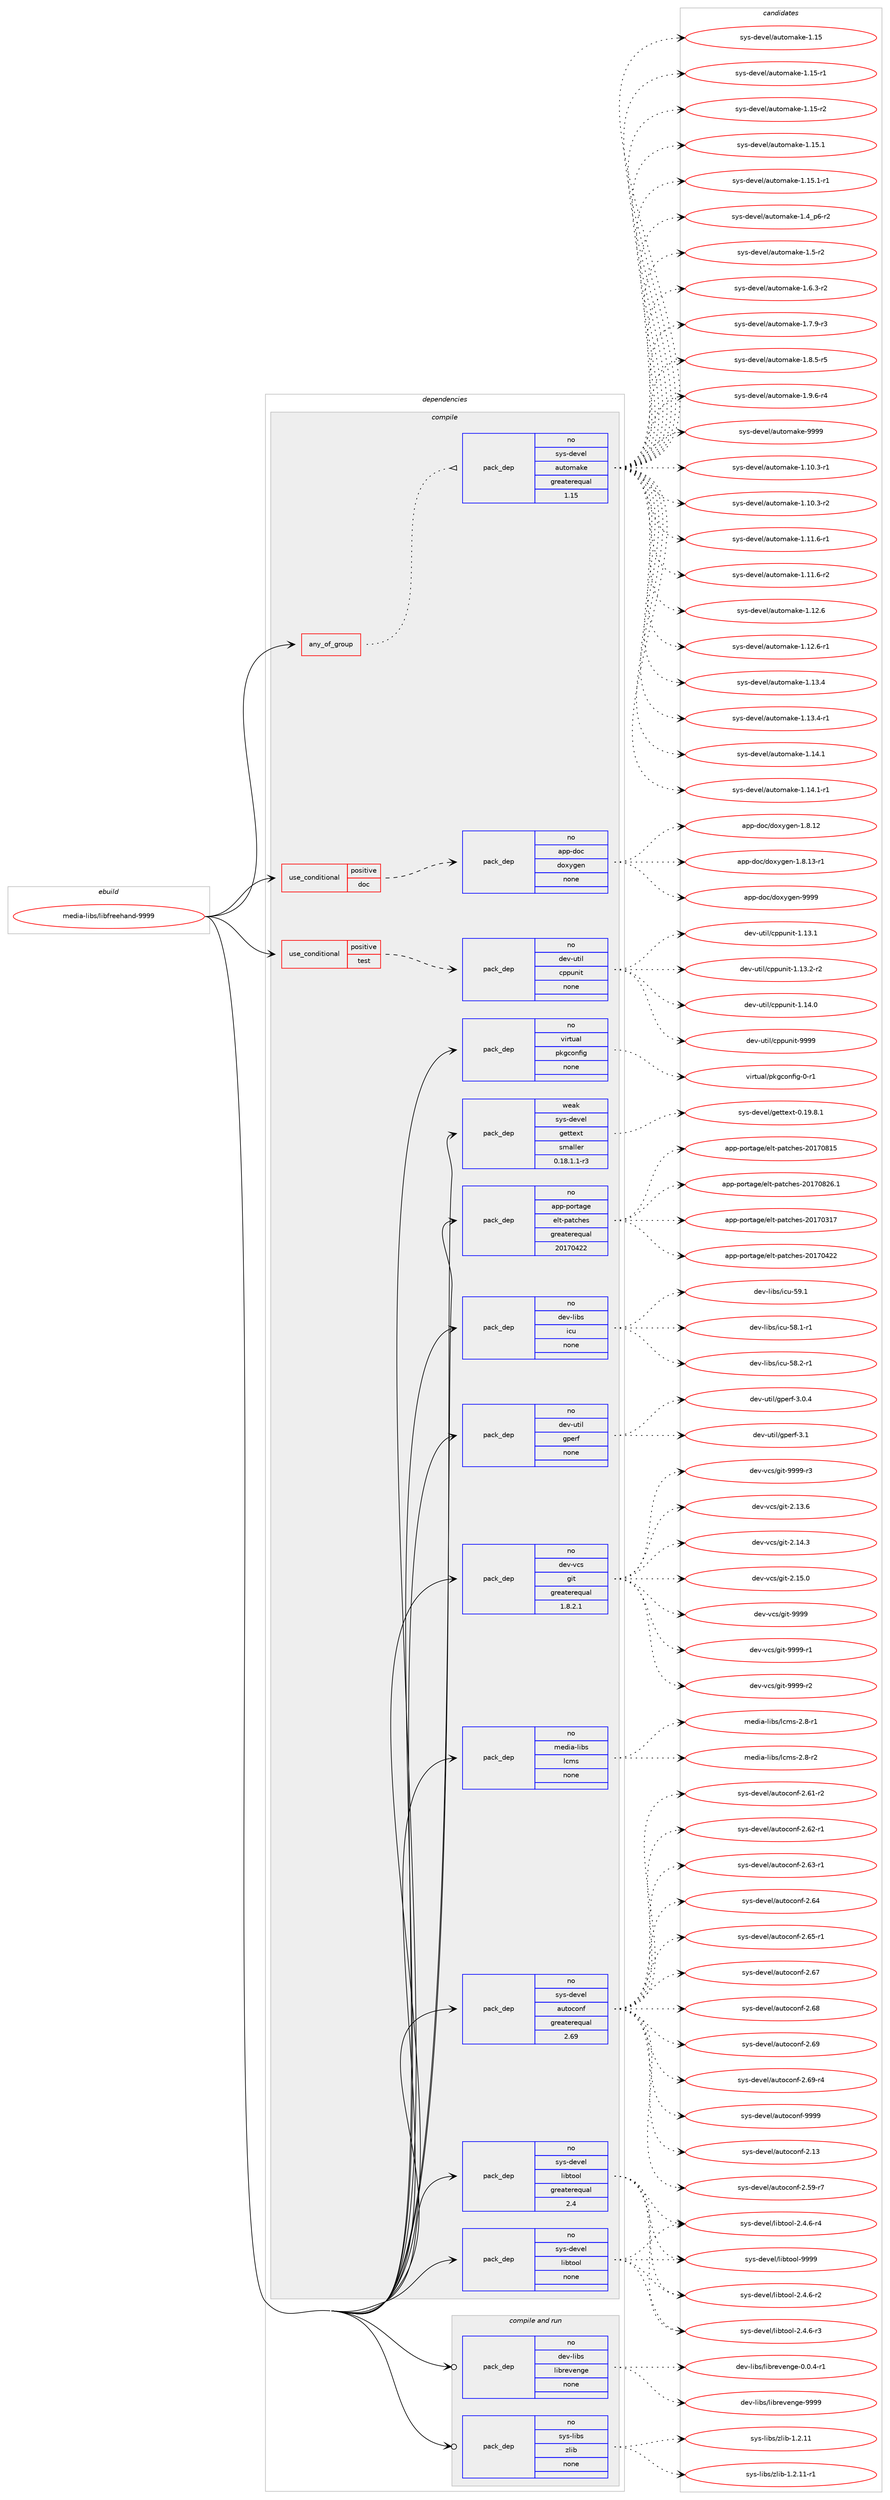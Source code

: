 digraph prolog {

# *************
# Graph options
# *************

newrank=true;
concentrate=true;
compound=true;
graph [rankdir=LR,fontname=Helvetica,fontsize=10,ranksep=1.5];#, ranksep=2.5, nodesep=0.2];
edge  [arrowhead=vee];
node  [fontname=Helvetica,fontsize=10];

# **********
# The ebuild
# **********

subgraph cluster_leftcol {
color=gray;
rank=same;
label=<<i>ebuild</i>>;
id [label="media-libs/libfreehand-9999", color=red, width=4, href="../media-libs/libfreehand-9999.svg"];
}

# ****************
# The dependencies
# ****************

subgraph cluster_midcol {
color=gray;
label=<<i>dependencies</i>>;
subgraph cluster_compile {
fillcolor="#eeeeee";
style=filled;
label=<<i>compile</i>>;
subgraph any5506 {
dependency363563 [label=<<TABLE BORDER="0" CELLBORDER="1" CELLSPACING="0" CELLPADDING="4"><TR><TD CELLPADDING="10">any_of_group</TD></TR></TABLE>>, shape=none, color=red];subgraph pack268259 {
dependency363564 [label=<<TABLE BORDER="0" CELLBORDER="1" CELLSPACING="0" CELLPADDING="4" WIDTH="220"><TR><TD ROWSPAN="6" CELLPADDING="30">pack_dep</TD></TR><TR><TD WIDTH="110">no</TD></TR><TR><TD>sys-devel</TD></TR><TR><TD>automake</TD></TR><TR><TD>greaterequal</TD></TR><TR><TD>1.15</TD></TR></TABLE>>, shape=none, color=blue];
}
dependency363563:e -> dependency363564:w [weight=20,style="dotted",arrowhead="oinv"];
}
id:e -> dependency363563:w [weight=20,style="solid",arrowhead="vee"];
subgraph cond89660 {
dependency363565 [label=<<TABLE BORDER="0" CELLBORDER="1" CELLSPACING="0" CELLPADDING="4"><TR><TD ROWSPAN="3" CELLPADDING="10">use_conditional</TD></TR><TR><TD>positive</TD></TR><TR><TD>doc</TD></TR></TABLE>>, shape=none, color=red];
subgraph pack268260 {
dependency363566 [label=<<TABLE BORDER="0" CELLBORDER="1" CELLSPACING="0" CELLPADDING="4" WIDTH="220"><TR><TD ROWSPAN="6" CELLPADDING="30">pack_dep</TD></TR><TR><TD WIDTH="110">no</TD></TR><TR><TD>app-doc</TD></TR><TR><TD>doxygen</TD></TR><TR><TD>none</TD></TR><TR><TD></TD></TR></TABLE>>, shape=none, color=blue];
}
dependency363565:e -> dependency363566:w [weight=20,style="dashed",arrowhead="vee"];
}
id:e -> dependency363565:w [weight=20,style="solid",arrowhead="vee"];
subgraph cond89661 {
dependency363567 [label=<<TABLE BORDER="0" CELLBORDER="1" CELLSPACING="0" CELLPADDING="4"><TR><TD ROWSPAN="3" CELLPADDING="10">use_conditional</TD></TR><TR><TD>positive</TD></TR><TR><TD>test</TD></TR></TABLE>>, shape=none, color=red];
subgraph pack268261 {
dependency363568 [label=<<TABLE BORDER="0" CELLBORDER="1" CELLSPACING="0" CELLPADDING="4" WIDTH="220"><TR><TD ROWSPAN="6" CELLPADDING="30">pack_dep</TD></TR><TR><TD WIDTH="110">no</TD></TR><TR><TD>dev-util</TD></TR><TR><TD>cppunit</TD></TR><TR><TD>none</TD></TR><TR><TD></TD></TR></TABLE>>, shape=none, color=blue];
}
dependency363567:e -> dependency363568:w [weight=20,style="dashed",arrowhead="vee"];
}
id:e -> dependency363567:w [weight=20,style="solid",arrowhead="vee"];
subgraph pack268262 {
dependency363569 [label=<<TABLE BORDER="0" CELLBORDER="1" CELLSPACING="0" CELLPADDING="4" WIDTH="220"><TR><TD ROWSPAN="6" CELLPADDING="30">pack_dep</TD></TR><TR><TD WIDTH="110">no</TD></TR><TR><TD>app-portage</TD></TR><TR><TD>elt-patches</TD></TR><TR><TD>greaterequal</TD></TR><TR><TD>20170422</TD></TR></TABLE>>, shape=none, color=blue];
}
id:e -> dependency363569:w [weight=20,style="solid",arrowhead="vee"];
subgraph pack268263 {
dependency363570 [label=<<TABLE BORDER="0" CELLBORDER="1" CELLSPACING="0" CELLPADDING="4" WIDTH="220"><TR><TD ROWSPAN="6" CELLPADDING="30">pack_dep</TD></TR><TR><TD WIDTH="110">no</TD></TR><TR><TD>dev-libs</TD></TR><TR><TD>icu</TD></TR><TR><TD>none</TD></TR><TR><TD></TD></TR></TABLE>>, shape=none, color=blue];
}
id:e -> dependency363570:w [weight=20,style="solid",arrowhead="vee"];
subgraph pack268264 {
dependency363571 [label=<<TABLE BORDER="0" CELLBORDER="1" CELLSPACING="0" CELLPADDING="4" WIDTH="220"><TR><TD ROWSPAN="6" CELLPADDING="30">pack_dep</TD></TR><TR><TD WIDTH="110">no</TD></TR><TR><TD>dev-util</TD></TR><TR><TD>gperf</TD></TR><TR><TD>none</TD></TR><TR><TD></TD></TR></TABLE>>, shape=none, color=blue];
}
id:e -> dependency363571:w [weight=20,style="solid",arrowhead="vee"];
subgraph pack268265 {
dependency363572 [label=<<TABLE BORDER="0" CELLBORDER="1" CELLSPACING="0" CELLPADDING="4" WIDTH="220"><TR><TD ROWSPAN="6" CELLPADDING="30">pack_dep</TD></TR><TR><TD WIDTH="110">no</TD></TR><TR><TD>dev-vcs</TD></TR><TR><TD>git</TD></TR><TR><TD>greaterequal</TD></TR><TR><TD>1.8.2.1</TD></TR></TABLE>>, shape=none, color=blue];
}
id:e -> dependency363572:w [weight=20,style="solid",arrowhead="vee"];
subgraph pack268266 {
dependency363573 [label=<<TABLE BORDER="0" CELLBORDER="1" CELLSPACING="0" CELLPADDING="4" WIDTH="220"><TR><TD ROWSPAN="6" CELLPADDING="30">pack_dep</TD></TR><TR><TD WIDTH="110">no</TD></TR><TR><TD>media-libs</TD></TR><TR><TD>lcms</TD></TR><TR><TD>none</TD></TR><TR><TD></TD></TR></TABLE>>, shape=none, color=blue];
}
id:e -> dependency363573:w [weight=20,style="solid",arrowhead="vee"];
subgraph pack268267 {
dependency363574 [label=<<TABLE BORDER="0" CELLBORDER="1" CELLSPACING="0" CELLPADDING="4" WIDTH="220"><TR><TD ROWSPAN="6" CELLPADDING="30">pack_dep</TD></TR><TR><TD WIDTH="110">no</TD></TR><TR><TD>sys-devel</TD></TR><TR><TD>autoconf</TD></TR><TR><TD>greaterequal</TD></TR><TR><TD>2.69</TD></TR></TABLE>>, shape=none, color=blue];
}
id:e -> dependency363574:w [weight=20,style="solid",arrowhead="vee"];
subgraph pack268268 {
dependency363575 [label=<<TABLE BORDER="0" CELLBORDER="1" CELLSPACING="0" CELLPADDING="4" WIDTH="220"><TR><TD ROWSPAN="6" CELLPADDING="30">pack_dep</TD></TR><TR><TD WIDTH="110">no</TD></TR><TR><TD>sys-devel</TD></TR><TR><TD>libtool</TD></TR><TR><TD>greaterequal</TD></TR><TR><TD>2.4</TD></TR></TABLE>>, shape=none, color=blue];
}
id:e -> dependency363575:w [weight=20,style="solid",arrowhead="vee"];
subgraph pack268269 {
dependency363576 [label=<<TABLE BORDER="0" CELLBORDER="1" CELLSPACING="0" CELLPADDING="4" WIDTH="220"><TR><TD ROWSPAN="6" CELLPADDING="30">pack_dep</TD></TR><TR><TD WIDTH="110">no</TD></TR><TR><TD>sys-devel</TD></TR><TR><TD>libtool</TD></TR><TR><TD>none</TD></TR><TR><TD></TD></TR></TABLE>>, shape=none, color=blue];
}
id:e -> dependency363576:w [weight=20,style="solid",arrowhead="vee"];
subgraph pack268270 {
dependency363577 [label=<<TABLE BORDER="0" CELLBORDER="1" CELLSPACING="0" CELLPADDING="4" WIDTH="220"><TR><TD ROWSPAN="6" CELLPADDING="30">pack_dep</TD></TR><TR><TD WIDTH="110">no</TD></TR><TR><TD>virtual</TD></TR><TR><TD>pkgconfig</TD></TR><TR><TD>none</TD></TR><TR><TD></TD></TR></TABLE>>, shape=none, color=blue];
}
id:e -> dependency363577:w [weight=20,style="solid",arrowhead="vee"];
subgraph pack268271 {
dependency363578 [label=<<TABLE BORDER="0" CELLBORDER="1" CELLSPACING="0" CELLPADDING="4" WIDTH="220"><TR><TD ROWSPAN="6" CELLPADDING="30">pack_dep</TD></TR><TR><TD WIDTH="110">weak</TD></TR><TR><TD>sys-devel</TD></TR><TR><TD>gettext</TD></TR><TR><TD>smaller</TD></TR><TR><TD>0.18.1.1-r3</TD></TR></TABLE>>, shape=none, color=blue];
}
id:e -> dependency363578:w [weight=20,style="solid",arrowhead="vee"];
}
subgraph cluster_compileandrun {
fillcolor="#eeeeee";
style=filled;
label=<<i>compile and run</i>>;
subgraph pack268272 {
dependency363579 [label=<<TABLE BORDER="0" CELLBORDER="1" CELLSPACING="0" CELLPADDING="4" WIDTH="220"><TR><TD ROWSPAN="6" CELLPADDING="30">pack_dep</TD></TR><TR><TD WIDTH="110">no</TD></TR><TR><TD>dev-libs</TD></TR><TR><TD>librevenge</TD></TR><TR><TD>none</TD></TR><TR><TD></TD></TR></TABLE>>, shape=none, color=blue];
}
id:e -> dependency363579:w [weight=20,style="solid",arrowhead="odotvee"];
subgraph pack268273 {
dependency363580 [label=<<TABLE BORDER="0" CELLBORDER="1" CELLSPACING="0" CELLPADDING="4" WIDTH="220"><TR><TD ROWSPAN="6" CELLPADDING="30">pack_dep</TD></TR><TR><TD WIDTH="110">no</TD></TR><TR><TD>sys-libs</TD></TR><TR><TD>zlib</TD></TR><TR><TD>none</TD></TR><TR><TD></TD></TR></TABLE>>, shape=none, color=blue];
}
id:e -> dependency363580:w [weight=20,style="solid",arrowhead="odotvee"];
}
subgraph cluster_run {
fillcolor="#eeeeee";
style=filled;
label=<<i>run</i>>;
}
}

# **************
# The candidates
# **************

subgraph cluster_choices {
rank=same;
color=gray;
label=<<i>candidates</i>>;

subgraph choice268259 {
color=black;
nodesep=1;
choice11512111545100101118101108479711711611110997107101454946494846514511449 [label="sys-devel/automake-1.10.3-r1", color=red, width=4,href="../sys-devel/automake-1.10.3-r1.svg"];
choice11512111545100101118101108479711711611110997107101454946494846514511450 [label="sys-devel/automake-1.10.3-r2", color=red, width=4,href="../sys-devel/automake-1.10.3-r2.svg"];
choice11512111545100101118101108479711711611110997107101454946494946544511449 [label="sys-devel/automake-1.11.6-r1", color=red, width=4,href="../sys-devel/automake-1.11.6-r1.svg"];
choice11512111545100101118101108479711711611110997107101454946494946544511450 [label="sys-devel/automake-1.11.6-r2", color=red, width=4,href="../sys-devel/automake-1.11.6-r2.svg"];
choice1151211154510010111810110847971171161111099710710145494649504654 [label="sys-devel/automake-1.12.6", color=red, width=4,href="../sys-devel/automake-1.12.6.svg"];
choice11512111545100101118101108479711711611110997107101454946495046544511449 [label="sys-devel/automake-1.12.6-r1", color=red, width=4,href="../sys-devel/automake-1.12.6-r1.svg"];
choice1151211154510010111810110847971171161111099710710145494649514652 [label="sys-devel/automake-1.13.4", color=red, width=4,href="../sys-devel/automake-1.13.4.svg"];
choice11512111545100101118101108479711711611110997107101454946495146524511449 [label="sys-devel/automake-1.13.4-r1", color=red, width=4,href="../sys-devel/automake-1.13.4-r1.svg"];
choice1151211154510010111810110847971171161111099710710145494649524649 [label="sys-devel/automake-1.14.1", color=red, width=4,href="../sys-devel/automake-1.14.1.svg"];
choice11512111545100101118101108479711711611110997107101454946495246494511449 [label="sys-devel/automake-1.14.1-r1", color=red, width=4,href="../sys-devel/automake-1.14.1-r1.svg"];
choice115121115451001011181011084797117116111109971071014549464953 [label="sys-devel/automake-1.15", color=red, width=4,href="../sys-devel/automake-1.15.svg"];
choice1151211154510010111810110847971171161111099710710145494649534511449 [label="sys-devel/automake-1.15-r1", color=red, width=4,href="../sys-devel/automake-1.15-r1.svg"];
choice1151211154510010111810110847971171161111099710710145494649534511450 [label="sys-devel/automake-1.15-r2", color=red, width=4,href="../sys-devel/automake-1.15-r2.svg"];
choice1151211154510010111810110847971171161111099710710145494649534649 [label="sys-devel/automake-1.15.1", color=red, width=4,href="../sys-devel/automake-1.15.1.svg"];
choice11512111545100101118101108479711711611110997107101454946495346494511449 [label="sys-devel/automake-1.15.1-r1", color=red, width=4,href="../sys-devel/automake-1.15.1-r1.svg"];
choice115121115451001011181011084797117116111109971071014549465295112544511450 [label="sys-devel/automake-1.4_p6-r2", color=red, width=4,href="../sys-devel/automake-1.4_p6-r2.svg"];
choice11512111545100101118101108479711711611110997107101454946534511450 [label="sys-devel/automake-1.5-r2", color=red, width=4,href="../sys-devel/automake-1.5-r2.svg"];
choice115121115451001011181011084797117116111109971071014549465446514511450 [label="sys-devel/automake-1.6.3-r2", color=red, width=4,href="../sys-devel/automake-1.6.3-r2.svg"];
choice115121115451001011181011084797117116111109971071014549465546574511451 [label="sys-devel/automake-1.7.9-r3", color=red, width=4,href="../sys-devel/automake-1.7.9-r3.svg"];
choice115121115451001011181011084797117116111109971071014549465646534511453 [label="sys-devel/automake-1.8.5-r5", color=red, width=4,href="../sys-devel/automake-1.8.5-r5.svg"];
choice115121115451001011181011084797117116111109971071014549465746544511452 [label="sys-devel/automake-1.9.6-r4", color=red, width=4,href="../sys-devel/automake-1.9.6-r4.svg"];
choice115121115451001011181011084797117116111109971071014557575757 [label="sys-devel/automake-9999", color=red, width=4,href="../sys-devel/automake-9999.svg"];
dependency363564:e -> choice11512111545100101118101108479711711611110997107101454946494846514511449:w [style=dotted,weight="100"];
dependency363564:e -> choice11512111545100101118101108479711711611110997107101454946494846514511450:w [style=dotted,weight="100"];
dependency363564:e -> choice11512111545100101118101108479711711611110997107101454946494946544511449:w [style=dotted,weight="100"];
dependency363564:e -> choice11512111545100101118101108479711711611110997107101454946494946544511450:w [style=dotted,weight="100"];
dependency363564:e -> choice1151211154510010111810110847971171161111099710710145494649504654:w [style=dotted,weight="100"];
dependency363564:e -> choice11512111545100101118101108479711711611110997107101454946495046544511449:w [style=dotted,weight="100"];
dependency363564:e -> choice1151211154510010111810110847971171161111099710710145494649514652:w [style=dotted,weight="100"];
dependency363564:e -> choice11512111545100101118101108479711711611110997107101454946495146524511449:w [style=dotted,weight="100"];
dependency363564:e -> choice1151211154510010111810110847971171161111099710710145494649524649:w [style=dotted,weight="100"];
dependency363564:e -> choice11512111545100101118101108479711711611110997107101454946495246494511449:w [style=dotted,weight="100"];
dependency363564:e -> choice115121115451001011181011084797117116111109971071014549464953:w [style=dotted,weight="100"];
dependency363564:e -> choice1151211154510010111810110847971171161111099710710145494649534511449:w [style=dotted,weight="100"];
dependency363564:e -> choice1151211154510010111810110847971171161111099710710145494649534511450:w [style=dotted,weight="100"];
dependency363564:e -> choice1151211154510010111810110847971171161111099710710145494649534649:w [style=dotted,weight="100"];
dependency363564:e -> choice11512111545100101118101108479711711611110997107101454946495346494511449:w [style=dotted,weight="100"];
dependency363564:e -> choice115121115451001011181011084797117116111109971071014549465295112544511450:w [style=dotted,weight="100"];
dependency363564:e -> choice11512111545100101118101108479711711611110997107101454946534511450:w [style=dotted,weight="100"];
dependency363564:e -> choice115121115451001011181011084797117116111109971071014549465446514511450:w [style=dotted,weight="100"];
dependency363564:e -> choice115121115451001011181011084797117116111109971071014549465546574511451:w [style=dotted,weight="100"];
dependency363564:e -> choice115121115451001011181011084797117116111109971071014549465646534511453:w [style=dotted,weight="100"];
dependency363564:e -> choice115121115451001011181011084797117116111109971071014549465746544511452:w [style=dotted,weight="100"];
dependency363564:e -> choice115121115451001011181011084797117116111109971071014557575757:w [style=dotted,weight="100"];
}
subgraph choice268260 {
color=black;
nodesep=1;
choice9711211245100111994710011112012110310111045494656464950 [label="app-doc/doxygen-1.8.12", color=red, width=4,href="../app-doc/doxygen-1.8.12.svg"];
choice97112112451001119947100111120121103101110454946564649514511449 [label="app-doc/doxygen-1.8.13-r1", color=red, width=4,href="../app-doc/doxygen-1.8.13-r1.svg"];
choice971121124510011199471001111201211031011104557575757 [label="app-doc/doxygen-9999", color=red, width=4,href="../app-doc/doxygen-9999.svg"];
dependency363566:e -> choice9711211245100111994710011112012110310111045494656464950:w [style=dotted,weight="100"];
dependency363566:e -> choice97112112451001119947100111120121103101110454946564649514511449:w [style=dotted,weight="100"];
dependency363566:e -> choice971121124510011199471001111201211031011104557575757:w [style=dotted,weight="100"];
}
subgraph choice268261 {
color=black;
nodesep=1;
choice10010111845117116105108479911211211711010511645494649514649 [label="dev-util/cppunit-1.13.1", color=red, width=4,href="../dev-util/cppunit-1.13.1.svg"];
choice100101118451171161051084799112112117110105116454946495146504511450 [label="dev-util/cppunit-1.13.2-r2", color=red, width=4,href="../dev-util/cppunit-1.13.2-r2.svg"];
choice10010111845117116105108479911211211711010511645494649524648 [label="dev-util/cppunit-1.14.0", color=red, width=4,href="../dev-util/cppunit-1.14.0.svg"];
choice1001011184511711610510847991121121171101051164557575757 [label="dev-util/cppunit-9999", color=red, width=4,href="../dev-util/cppunit-9999.svg"];
dependency363568:e -> choice10010111845117116105108479911211211711010511645494649514649:w [style=dotted,weight="100"];
dependency363568:e -> choice100101118451171161051084799112112117110105116454946495146504511450:w [style=dotted,weight="100"];
dependency363568:e -> choice10010111845117116105108479911211211711010511645494649524648:w [style=dotted,weight="100"];
dependency363568:e -> choice1001011184511711610510847991121121171101051164557575757:w [style=dotted,weight="100"];
}
subgraph choice268262 {
color=black;
nodesep=1;
choice97112112451121111141169710310147101108116451129711699104101115455048495548514955 [label="app-portage/elt-patches-20170317", color=red, width=4,href="../app-portage/elt-patches-20170317.svg"];
choice97112112451121111141169710310147101108116451129711699104101115455048495548525050 [label="app-portage/elt-patches-20170422", color=red, width=4,href="../app-portage/elt-patches-20170422.svg"];
choice97112112451121111141169710310147101108116451129711699104101115455048495548564953 [label="app-portage/elt-patches-20170815", color=red, width=4,href="../app-portage/elt-patches-20170815.svg"];
choice971121124511211111411697103101471011081164511297116991041011154550484955485650544649 [label="app-portage/elt-patches-20170826.1", color=red, width=4,href="../app-portage/elt-patches-20170826.1.svg"];
dependency363569:e -> choice97112112451121111141169710310147101108116451129711699104101115455048495548514955:w [style=dotted,weight="100"];
dependency363569:e -> choice97112112451121111141169710310147101108116451129711699104101115455048495548525050:w [style=dotted,weight="100"];
dependency363569:e -> choice97112112451121111141169710310147101108116451129711699104101115455048495548564953:w [style=dotted,weight="100"];
dependency363569:e -> choice971121124511211111411697103101471011081164511297116991041011154550484955485650544649:w [style=dotted,weight="100"];
}
subgraph choice268263 {
color=black;
nodesep=1;
choice1001011184510810598115471059911745535646494511449 [label="dev-libs/icu-58.1-r1", color=red, width=4,href="../dev-libs/icu-58.1-r1.svg"];
choice1001011184510810598115471059911745535646504511449 [label="dev-libs/icu-58.2-r1", color=red, width=4,href="../dev-libs/icu-58.2-r1.svg"];
choice100101118451081059811547105991174553574649 [label="dev-libs/icu-59.1", color=red, width=4,href="../dev-libs/icu-59.1.svg"];
dependency363570:e -> choice1001011184510810598115471059911745535646494511449:w [style=dotted,weight="100"];
dependency363570:e -> choice1001011184510810598115471059911745535646504511449:w [style=dotted,weight="100"];
dependency363570:e -> choice100101118451081059811547105991174553574649:w [style=dotted,weight="100"];
}
subgraph choice268264 {
color=black;
nodesep=1;
choice1001011184511711610510847103112101114102455146484652 [label="dev-util/gperf-3.0.4", color=red, width=4,href="../dev-util/gperf-3.0.4.svg"];
choice100101118451171161051084710311210111410245514649 [label="dev-util/gperf-3.1", color=red, width=4,href="../dev-util/gperf-3.1.svg"];
dependency363571:e -> choice1001011184511711610510847103112101114102455146484652:w [style=dotted,weight="100"];
dependency363571:e -> choice100101118451171161051084710311210111410245514649:w [style=dotted,weight="100"];
}
subgraph choice268265 {
color=black;
nodesep=1;
choice10010111845118991154710310511645504649514654 [label="dev-vcs/git-2.13.6", color=red, width=4,href="../dev-vcs/git-2.13.6.svg"];
choice10010111845118991154710310511645504649524651 [label="dev-vcs/git-2.14.3", color=red, width=4,href="../dev-vcs/git-2.14.3.svg"];
choice10010111845118991154710310511645504649534648 [label="dev-vcs/git-2.15.0", color=red, width=4,href="../dev-vcs/git-2.15.0.svg"];
choice1001011184511899115471031051164557575757 [label="dev-vcs/git-9999", color=red, width=4,href="../dev-vcs/git-9999.svg"];
choice10010111845118991154710310511645575757574511449 [label="dev-vcs/git-9999-r1", color=red, width=4,href="../dev-vcs/git-9999-r1.svg"];
choice10010111845118991154710310511645575757574511450 [label="dev-vcs/git-9999-r2", color=red, width=4,href="../dev-vcs/git-9999-r2.svg"];
choice10010111845118991154710310511645575757574511451 [label="dev-vcs/git-9999-r3", color=red, width=4,href="../dev-vcs/git-9999-r3.svg"];
dependency363572:e -> choice10010111845118991154710310511645504649514654:w [style=dotted,weight="100"];
dependency363572:e -> choice10010111845118991154710310511645504649524651:w [style=dotted,weight="100"];
dependency363572:e -> choice10010111845118991154710310511645504649534648:w [style=dotted,weight="100"];
dependency363572:e -> choice1001011184511899115471031051164557575757:w [style=dotted,weight="100"];
dependency363572:e -> choice10010111845118991154710310511645575757574511449:w [style=dotted,weight="100"];
dependency363572:e -> choice10010111845118991154710310511645575757574511450:w [style=dotted,weight="100"];
dependency363572:e -> choice10010111845118991154710310511645575757574511451:w [style=dotted,weight="100"];
}
subgraph choice268266 {
color=black;
nodesep=1;
choice1091011001059745108105981154710899109115455046564511449 [label="media-libs/lcms-2.8-r1", color=red, width=4,href="../media-libs/lcms-2.8-r1.svg"];
choice1091011001059745108105981154710899109115455046564511450 [label="media-libs/lcms-2.8-r2", color=red, width=4,href="../media-libs/lcms-2.8-r2.svg"];
dependency363573:e -> choice1091011001059745108105981154710899109115455046564511449:w [style=dotted,weight="100"];
dependency363573:e -> choice1091011001059745108105981154710899109115455046564511450:w [style=dotted,weight="100"];
}
subgraph choice268267 {
color=black;
nodesep=1;
choice115121115451001011181011084797117116111991111101024550464951 [label="sys-devel/autoconf-2.13", color=red, width=4,href="../sys-devel/autoconf-2.13.svg"];
choice1151211154510010111810110847971171161119911111010245504653574511455 [label="sys-devel/autoconf-2.59-r7", color=red, width=4,href="../sys-devel/autoconf-2.59-r7.svg"];
choice1151211154510010111810110847971171161119911111010245504654494511450 [label="sys-devel/autoconf-2.61-r2", color=red, width=4,href="../sys-devel/autoconf-2.61-r2.svg"];
choice1151211154510010111810110847971171161119911111010245504654504511449 [label="sys-devel/autoconf-2.62-r1", color=red, width=4,href="../sys-devel/autoconf-2.62-r1.svg"];
choice1151211154510010111810110847971171161119911111010245504654514511449 [label="sys-devel/autoconf-2.63-r1", color=red, width=4,href="../sys-devel/autoconf-2.63-r1.svg"];
choice115121115451001011181011084797117116111991111101024550465452 [label="sys-devel/autoconf-2.64", color=red, width=4,href="../sys-devel/autoconf-2.64.svg"];
choice1151211154510010111810110847971171161119911111010245504654534511449 [label="sys-devel/autoconf-2.65-r1", color=red, width=4,href="../sys-devel/autoconf-2.65-r1.svg"];
choice115121115451001011181011084797117116111991111101024550465455 [label="sys-devel/autoconf-2.67", color=red, width=4,href="../sys-devel/autoconf-2.67.svg"];
choice115121115451001011181011084797117116111991111101024550465456 [label="sys-devel/autoconf-2.68", color=red, width=4,href="../sys-devel/autoconf-2.68.svg"];
choice115121115451001011181011084797117116111991111101024550465457 [label="sys-devel/autoconf-2.69", color=red, width=4,href="../sys-devel/autoconf-2.69.svg"];
choice1151211154510010111810110847971171161119911111010245504654574511452 [label="sys-devel/autoconf-2.69-r4", color=red, width=4,href="../sys-devel/autoconf-2.69-r4.svg"];
choice115121115451001011181011084797117116111991111101024557575757 [label="sys-devel/autoconf-9999", color=red, width=4,href="../sys-devel/autoconf-9999.svg"];
dependency363574:e -> choice115121115451001011181011084797117116111991111101024550464951:w [style=dotted,weight="100"];
dependency363574:e -> choice1151211154510010111810110847971171161119911111010245504653574511455:w [style=dotted,weight="100"];
dependency363574:e -> choice1151211154510010111810110847971171161119911111010245504654494511450:w [style=dotted,weight="100"];
dependency363574:e -> choice1151211154510010111810110847971171161119911111010245504654504511449:w [style=dotted,weight="100"];
dependency363574:e -> choice1151211154510010111810110847971171161119911111010245504654514511449:w [style=dotted,weight="100"];
dependency363574:e -> choice115121115451001011181011084797117116111991111101024550465452:w [style=dotted,weight="100"];
dependency363574:e -> choice1151211154510010111810110847971171161119911111010245504654534511449:w [style=dotted,weight="100"];
dependency363574:e -> choice115121115451001011181011084797117116111991111101024550465455:w [style=dotted,weight="100"];
dependency363574:e -> choice115121115451001011181011084797117116111991111101024550465456:w [style=dotted,weight="100"];
dependency363574:e -> choice115121115451001011181011084797117116111991111101024550465457:w [style=dotted,weight="100"];
dependency363574:e -> choice1151211154510010111810110847971171161119911111010245504654574511452:w [style=dotted,weight="100"];
dependency363574:e -> choice115121115451001011181011084797117116111991111101024557575757:w [style=dotted,weight="100"];
}
subgraph choice268268 {
color=black;
nodesep=1;
choice1151211154510010111810110847108105981161111111084550465246544511450 [label="sys-devel/libtool-2.4.6-r2", color=red, width=4,href="../sys-devel/libtool-2.4.6-r2.svg"];
choice1151211154510010111810110847108105981161111111084550465246544511451 [label="sys-devel/libtool-2.4.6-r3", color=red, width=4,href="../sys-devel/libtool-2.4.6-r3.svg"];
choice1151211154510010111810110847108105981161111111084550465246544511452 [label="sys-devel/libtool-2.4.6-r4", color=red, width=4,href="../sys-devel/libtool-2.4.6-r4.svg"];
choice1151211154510010111810110847108105981161111111084557575757 [label="sys-devel/libtool-9999", color=red, width=4,href="../sys-devel/libtool-9999.svg"];
dependency363575:e -> choice1151211154510010111810110847108105981161111111084550465246544511450:w [style=dotted,weight="100"];
dependency363575:e -> choice1151211154510010111810110847108105981161111111084550465246544511451:w [style=dotted,weight="100"];
dependency363575:e -> choice1151211154510010111810110847108105981161111111084550465246544511452:w [style=dotted,weight="100"];
dependency363575:e -> choice1151211154510010111810110847108105981161111111084557575757:w [style=dotted,weight="100"];
}
subgraph choice268269 {
color=black;
nodesep=1;
choice1151211154510010111810110847108105981161111111084550465246544511450 [label="sys-devel/libtool-2.4.6-r2", color=red, width=4,href="../sys-devel/libtool-2.4.6-r2.svg"];
choice1151211154510010111810110847108105981161111111084550465246544511451 [label="sys-devel/libtool-2.4.6-r3", color=red, width=4,href="../sys-devel/libtool-2.4.6-r3.svg"];
choice1151211154510010111810110847108105981161111111084550465246544511452 [label="sys-devel/libtool-2.4.6-r4", color=red, width=4,href="../sys-devel/libtool-2.4.6-r4.svg"];
choice1151211154510010111810110847108105981161111111084557575757 [label="sys-devel/libtool-9999", color=red, width=4,href="../sys-devel/libtool-9999.svg"];
dependency363576:e -> choice1151211154510010111810110847108105981161111111084550465246544511450:w [style=dotted,weight="100"];
dependency363576:e -> choice1151211154510010111810110847108105981161111111084550465246544511451:w [style=dotted,weight="100"];
dependency363576:e -> choice1151211154510010111810110847108105981161111111084550465246544511452:w [style=dotted,weight="100"];
dependency363576:e -> choice1151211154510010111810110847108105981161111111084557575757:w [style=dotted,weight="100"];
}
subgraph choice268270 {
color=black;
nodesep=1;
choice11810511411611797108471121071039911111010210510345484511449 [label="virtual/pkgconfig-0-r1", color=red, width=4,href="../virtual/pkgconfig-0-r1.svg"];
dependency363577:e -> choice11810511411611797108471121071039911111010210510345484511449:w [style=dotted,weight="100"];
}
subgraph choice268271 {
color=black;
nodesep=1;
choice1151211154510010111810110847103101116116101120116454846495746564649 [label="sys-devel/gettext-0.19.8.1", color=red, width=4,href="../sys-devel/gettext-0.19.8.1.svg"];
dependency363578:e -> choice1151211154510010111810110847103101116116101120116454846495746564649:w [style=dotted,weight="100"];
}
subgraph choice268272 {
color=black;
nodesep=1;
choice100101118451081059811547108105981141011181011101031014548464846524511449 [label="dev-libs/librevenge-0.0.4-r1", color=red, width=4,href="../dev-libs/librevenge-0.0.4-r1.svg"];
choice100101118451081059811547108105981141011181011101031014557575757 [label="dev-libs/librevenge-9999", color=red, width=4,href="../dev-libs/librevenge-9999.svg"];
dependency363579:e -> choice100101118451081059811547108105981141011181011101031014548464846524511449:w [style=dotted,weight="100"];
dependency363579:e -> choice100101118451081059811547108105981141011181011101031014557575757:w [style=dotted,weight="100"];
}
subgraph choice268273 {
color=black;
nodesep=1;
choice1151211154510810598115471221081059845494650464949 [label="sys-libs/zlib-1.2.11", color=red, width=4,href="../sys-libs/zlib-1.2.11.svg"];
choice11512111545108105981154712210810598454946504649494511449 [label="sys-libs/zlib-1.2.11-r1", color=red, width=4,href="../sys-libs/zlib-1.2.11-r1.svg"];
dependency363580:e -> choice1151211154510810598115471221081059845494650464949:w [style=dotted,weight="100"];
dependency363580:e -> choice11512111545108105981154712210810598454946504649494511449:w [style=dotted,weight="100"];
}
}

}
